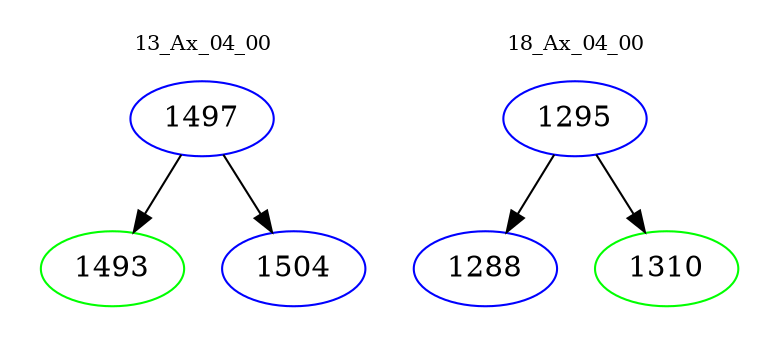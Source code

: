 digraph{
subgraph cluster_0 {
color = white
label = "13_Ax_04_00";
fontsize=10;
T0_1497 [label="1497", color="blue"]
T0_1497 -> T0_1493 [color="black"]
T0_1493 [label="1493", color="green"]
T0_1497 -> T0_1504 [color="black"]
T0_1504 [label="1504", color="blue"]
}
subgraph cluster_1 {
color = white
label = "18_Ax_04_00";
fontsize=10;
T1_1295 [label="1295", color="blue"]
T1_1295 -> T1_1288 [color="black"]
T1_1288 [label="1288", color="blue"]
T1_1295 -> T1_1310 [color="black"]
T1_1310 [label="1310", color="green"]
}
}
